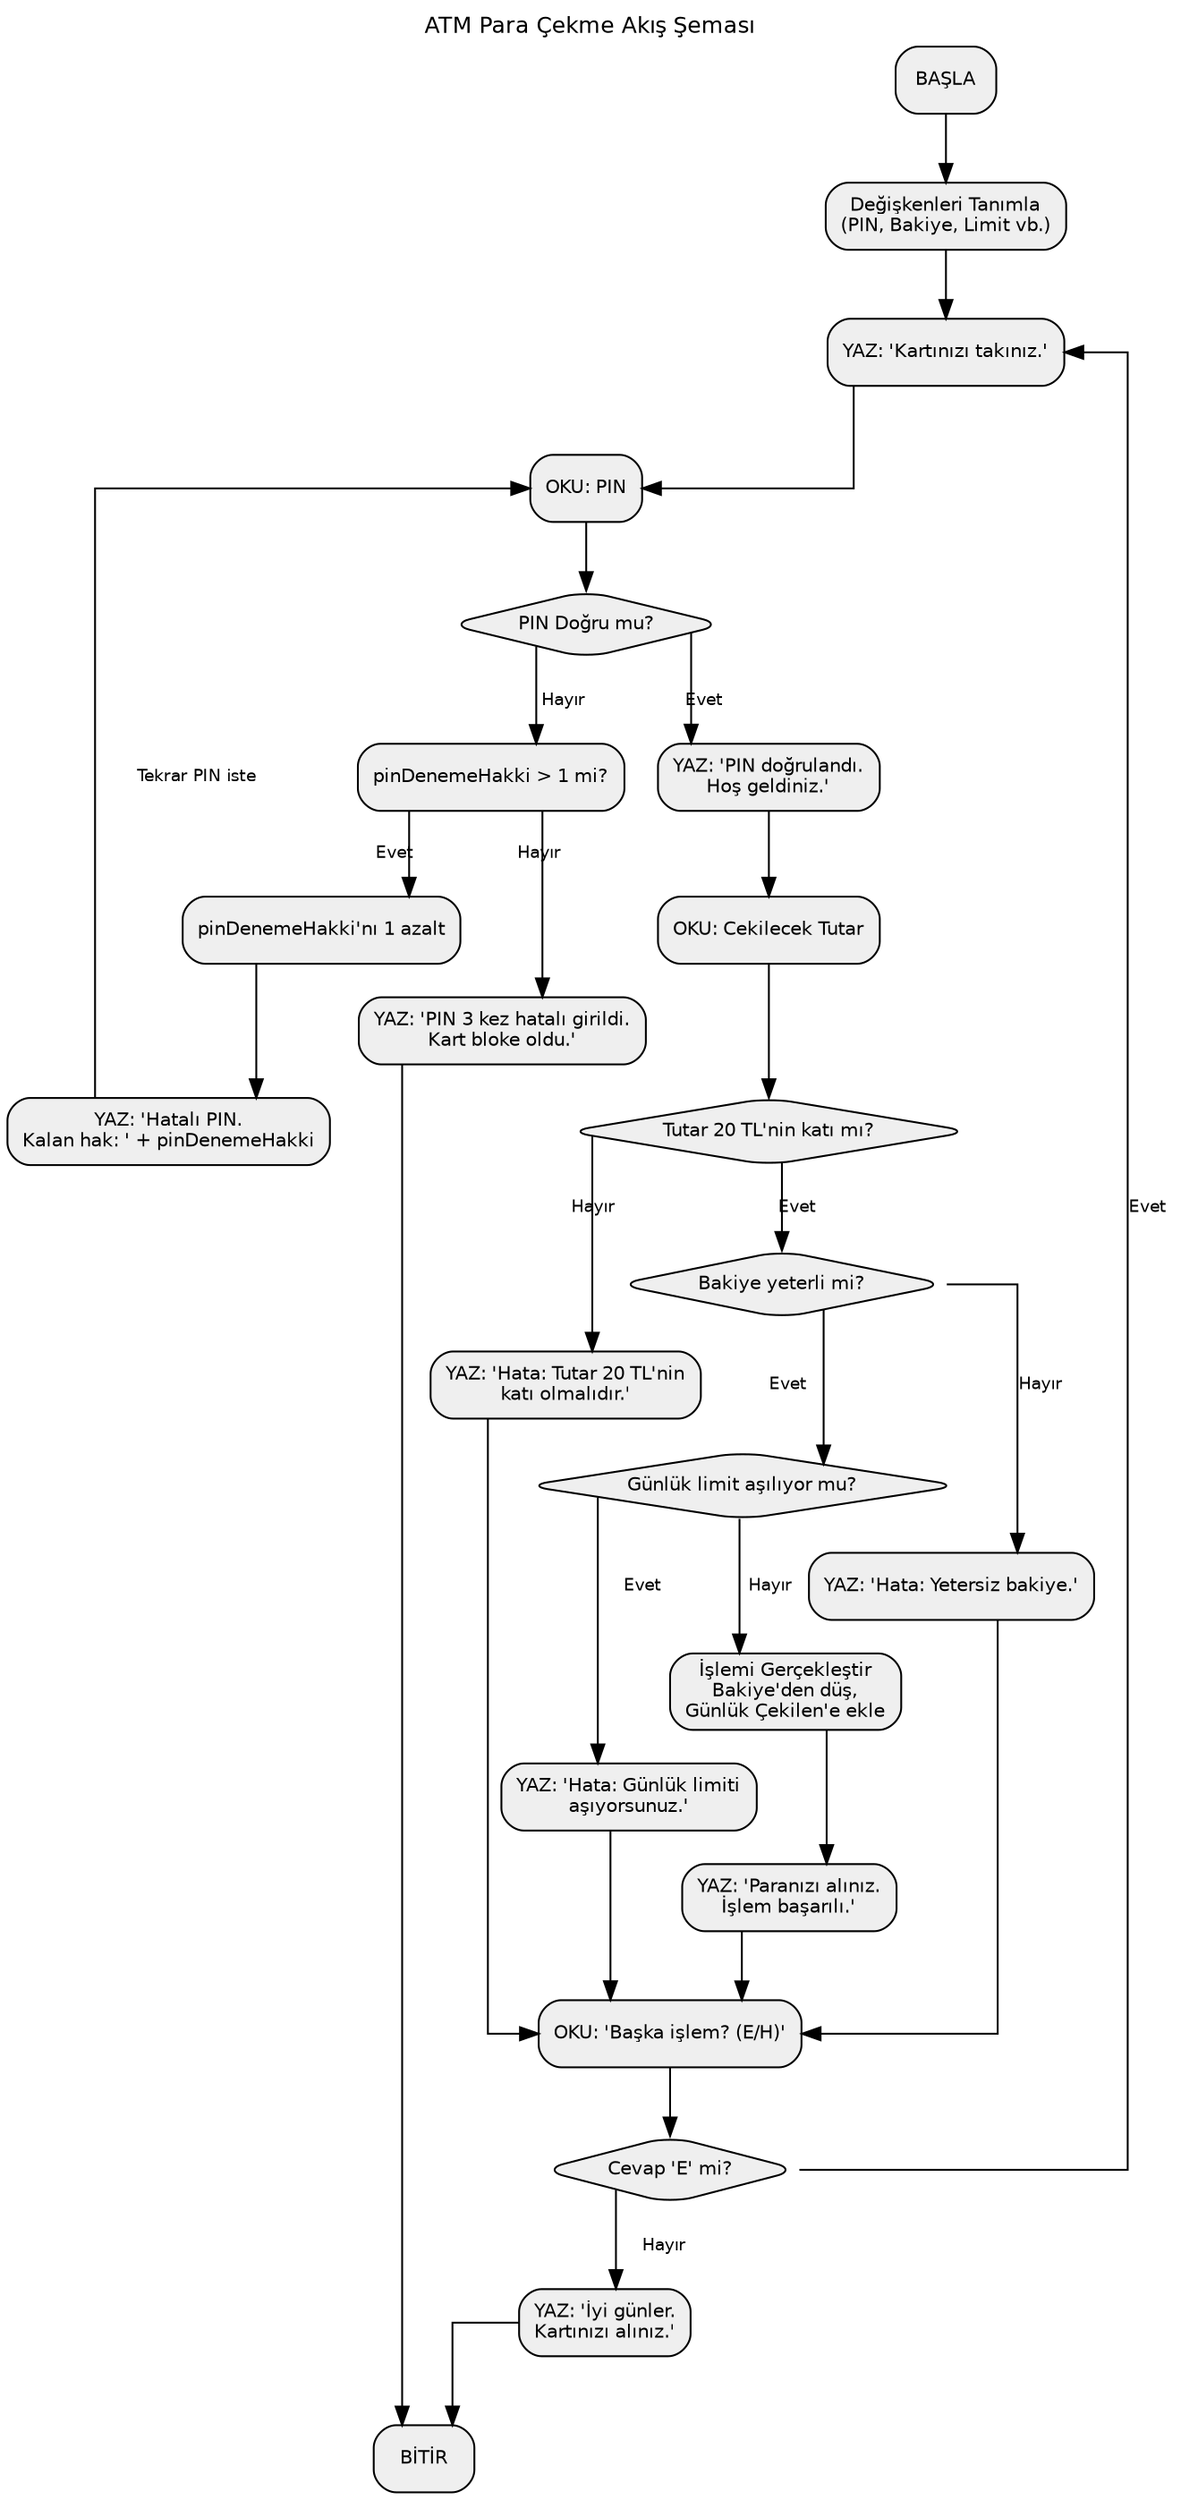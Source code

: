 digraph ATM_Flow {
    // Grafik ayarları
    graph [fontname="Helvetica", fontsize=12, label="ATM Para Çekme Akış Şeması", labelloc=t, splines=ortho];
    node [shape=box, style="rounded,filled", fontname="Helvetica", fontsize=10, fillcolor="#EFEFEF"];
    edge [fontname="Helvetica", fontsize=9];

    // Düğüm Tanımlamaları (Nodes)
    A [label="BAŞLA"];
    B [label="Değişkenleri Tanımla\n(PIN, Bakiye, Limit vb.)"];
    C [label="YAZ: 'Kartınızı takınız.'"];
    D [label="OKU: PIN"];
    E [shape=diamond, label="PIN Doğru mu?"];
    F [label="pinDenemeHakki > 1 mi?"];
    G [label="pinDenemeHakki'nı 1 azalt"];
    H [label="YAZ: 'Hatalı PIN.\nKalan hak: ' + pinDenemeHakki"];
    I [label="YAZ: 'PIN 3 kez hatalı girildi.\nKart bloke oldu.'"];
    J [label="YAZ: 'PIN doğrulandı.\nHoş geldiniz.'"];
    K [label="OKU: Cekilecek Tutar"];
    L [shape=diamond, label="Tutar 20 TL'nin katı mı?"];
    M [shape=diamond, label="Bakiye yeterli mi?"];
    N [shape=diamond, label="Günlük limit aşılıyor mu?"];
    O [label="İşlemi Gerçekleştir\nBakiye'den düş,\nGünlük Çekilen'e ekle"];
    P [label="YAZ: 'Paranızı alınız.\nİşlem başarılı.'"];
    Q [label="YAZ: 'Hata: Tutar 20 TL'nin\nkatı olmalıdır.'"];
    R [label="YAZ: 'Hata: Yetersiz bakiye.'"];
    S [label="YAZ: 'Hata: Günlük limiti\naşıyorsunuz.'"];
    T [label="OKU: 'Başka işlem? (E/H)'"];
    U [shape=diamond, label="Cevap 'E' mi?"];
    V [label="YAZ: 'İyi günler.\nKartınızı alınız.'"];
    W [label="BİTİR"];

    // Akış Bağlantıları (Edges)
    A -> B;
    B -> C;
    C -> D;
    D -> E;

    // PIN Kontrol Akışı
    E -> J [label=" Evet "];
    E -> F [label=" Hayır "];
    F -> G [label=" Evet "];
    F -> I [label=" Hayır "];
    G -> H;
    H -> D [label=" Tekrar PIN iste "];
    I -> W;

    // Başarılı PIN Sonrası Akış
    J -> K;
    K -> L;

    // Tutar Kontrol Akışı
    L -> M [label=" Evet "];
    L -> Q [label=" Hayır "];

    // Bakiye Kontrol Akışı
    M -> N [label=" Evet "];
    M -> R [label=" Hayır "];

    // Limit Kontrol Akışı
    N -> O [label=" Hayır "];
    N -> S [label=" Evet "];

    // Başarılı İşlem Akışı
    O -> P;
    P -> T;

    // Hata Durumlarından Sonra Yeni İşlem Sorusu
    Q -> T;
    R -> T;
    S -> T;

    // Yeni İşlem Döngüsü
    T -> U;
    U -> C [label=" Evet "];
    U -> V [label=" Hayır "];
    V -> W;
}
